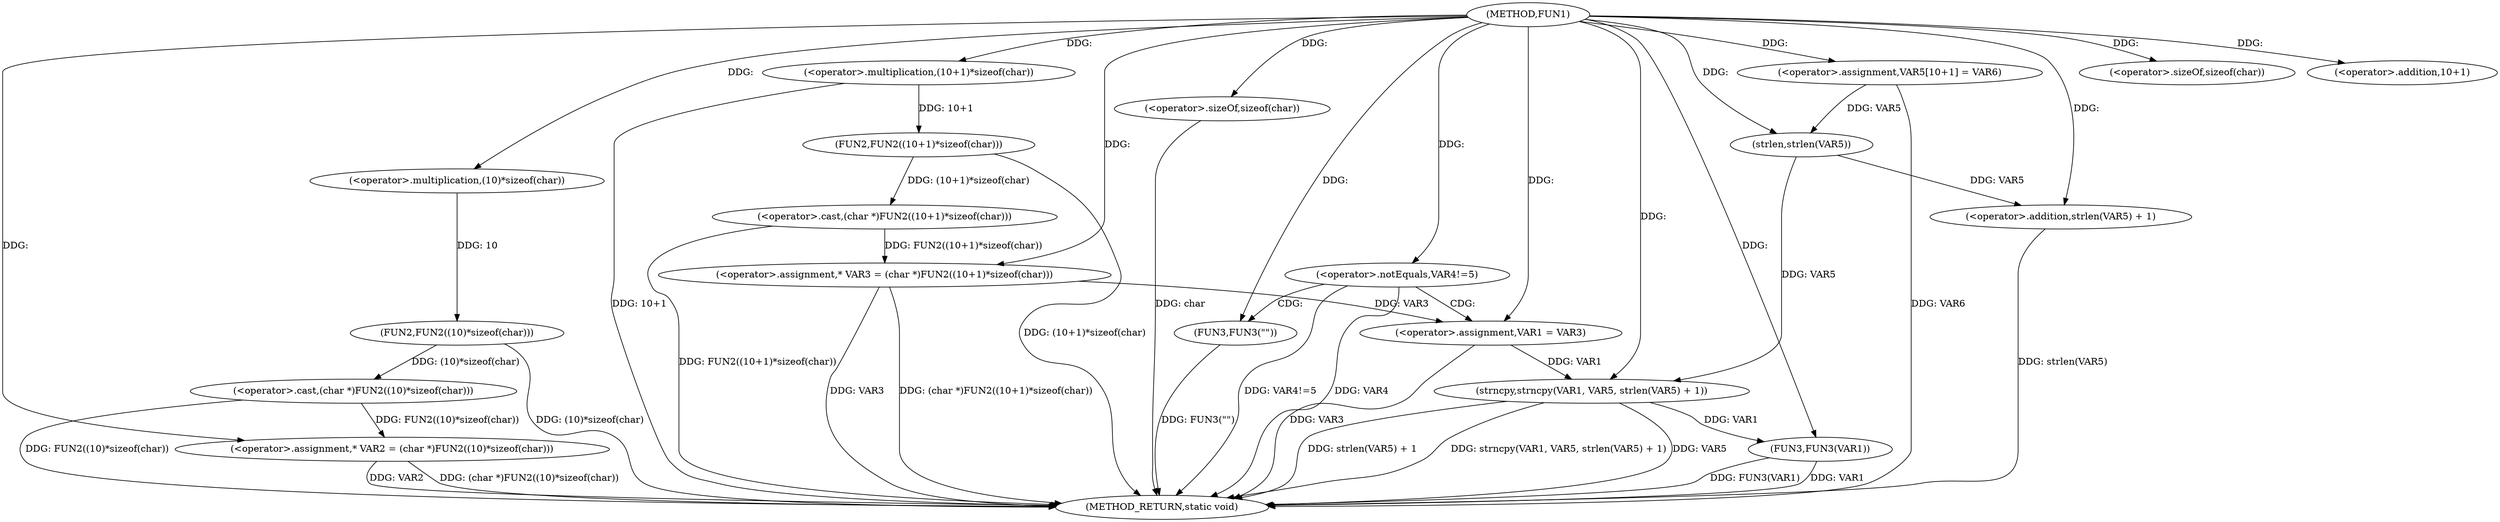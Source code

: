 digraph FUN1 {  
"1000100" [label = "(METHOD,FUN1)" ]
"1000151" [label = "(METHOD_RETURN,static void)" ]
"1000104" [label = "(<operator>.assignment,* VAR2 = (char *)FUN2((10)*sizeof(char)))" ]
"1000106" [label = "(<operator>.cast,(char *)FUN2((10)*sizeof(char)))" ]
"1000108" [label = "(FUN2,FUN2((10)*sizeof(char)))" ]
"1000109" [label = "(<operator>.multiplication,(10)*sizeof(char))" ]
"1000111" [label = "(<operator>.sizeOf,sizeof(char))" ]
"1000114" [label = "(<operator>.assignment,* VAR3 = (char *)FUN2((10+1)*sizeof(char)))" ]
"1000116" [label = "(<operator>.cast,(char *)FUN2((10+1)*sizeof(char)))" ]
"1000118" [label = "(FUN2,FUN2((10+1)*sizeof(char)))" ]
"1000119" [label = "(<operator>.multiplication,(10+1)*sizeof(char))" ]
"1000120" [label = "(<operator>.addition,10+1)" ]
"1000123" [label = "(<operator>.sizeOf,sizeof(char))" ]
"1000126" [label = "(<operator>.notEquals,VAR4!=5)" ]
"1000130" [label = "(FUN3,FUN3(\"\"))" ]
"1000134" [label = "(<operator>.assignment,VAR1 = VAR3)" ]
"1000139" [label = "(<operator>.assignment,VAR5[10+1] = VAR6)" ]
"1000142" [label = "(strncpy,strncpy(VAR1, VAR5, strlen(VAR5) + 1))" ]
"1000145" [label = "(<operator>.addition,strlen(VAR5) + 1)" ]
"1000146" [label = "(strlen,strlen(VAR5))" ]
"1000149" [label = "(FUN3,FUN3(VAR1))" ]
  "1000142" -> "1000151"  [ label = "DDG: strncpy(VAR1, VAR5, strlen(VAR5) + 1)"] 
  "1000106" -> "1000151"  [ label = "DDG: FUN2((10)*sizeof(char))"] 
  "1000104" -> "1000151"  [ label = "DDG: VAR2"] 
  "1000114" -> "1000151"  [ label = "DDG: VAR3"] 
  "1000149" -> "1000151"  [ label = "DDG: FUN3(VAR1)"] 
  "1000126" -> "1000151"  [ label = "DDG: VAR4"] 
  "1000116" -> "1000151"  [ label = "DDG: FUN2((10+1)*sizeof(char))"] 
  "1000119" -> "1000151"  [ label = "DDG: 10+1"] 
  "1000149" -> "1000151"  [ label = "DDG: VAR1"] 
  "1000118" -> "1000151"  [ label = "DDG: (10+1)*sizeof(char)"] 
  "1000145" -> "1000151"  [ label = "DDG: strlen(VAR5)"] 
  "1000114" -> "1000151"  [ label = "DDG: (char *)FUN2((10+1)*sizeof(char))"] 
  "1000123" -> "1000151"  [ label = "DDG: char"] 
  "1000130" -> "1000151"  [ label = "DDG: FUN3(\"\")"] 
  "1000126" -> "1000151"  [ label = "DDG: VAR4!=5"] 
  "1000139" -> "1000151"  [ label = "DDG: VAR6"] 
  "1000142" -> "1000151"  [ label = "DDG: VAR5"] 
  "1000134" -> "1000151"  [ label = "DDG: VAR3"] 
  "1000142" -> "1000151"  [ label = "DDG: strlen(VAR5) + 1"] 
  "1000104" -> "1000151"  [ label = "DDG: (char *)FUN2((10)*sizeof(char))"] 
  "1000108" -> "1000151"  [ label = "DDG: (10)*sizeof(char)"] 
  "1000106" -> "1000104"  [ label = "DDG: FUN2((10)*sizeof(char))"] 
  "1000100" -> "1000104"  [ label = "DDG: "] 
  "1000108" -> "1000106"  [ label = "DDG: (10)*sizeof(char)"] 
  "1000109" -> "1000108"  [ label = "DDG: 10"] 
  "1000100" -> "1000109"  [ label = "DDG: "] 
  "1000100" -> "1000111"  [ label = "DDG: "] 
  "1000116" -> "1000114"  [ label = "DDG: FUN2((10+1)*sizeof(char))"] 
  "1000100" -> "1000114"  [ label = "DDG: "] 
  "1000118" -> "1000116"  [ label = "DDG: (10+1)*sizeof(char)"] 
  "1000119" -> "1000118"  [ label = "DDG: 10+1"] 
  "1000100" -> "1000119"  [ label = "DDG: "] 
  "1000100" -> "1000120"  [ label = "DDG: "] 
  "1000100" -> "1000123"  [ label = "DDG: "] 
  "1000100" -> "1000126"  [ label = "DDG: "] 
  "1000100" -> "1000130"  [ label = "DDG: "] 
  "1000114" -> "1000134"  [ label = "DDG: VAR3"] 
  "1000100" -> "1000134"  [ label = "DDG: "] 
  "1000100" -> "1000139"  [ label = "DDG: "] 
  "1000134" -> "1000142"  [ label = "DDG: VAR1"] 
  "1000100" -> "1000142"  [ label = "DDG: "] 
  "1000146" -> "1000142"  [ label = "DDG: VAR5"] 
  "1000146" -> "1000145"  [ label = "DDG: VAR5"] 
  "1000139" -> "1000146"  [ label = "DDG: VAR5"] 
  "1000100" -> "1000146"  [ label = "DDG: "] 
  "1000100" -> "1000145"  [ label = "DDG: "] 
  "1000142" -> "1000149"  [ label = "DDG: VAR1"] 
  "1000100" -> "1000149"  [ label = "DDG: "] 
  "1000126" -> "1000130"  [ label = "CDG: "] 
  "1000126" -> "1000134"  [ label = "CDG: "] 
}
